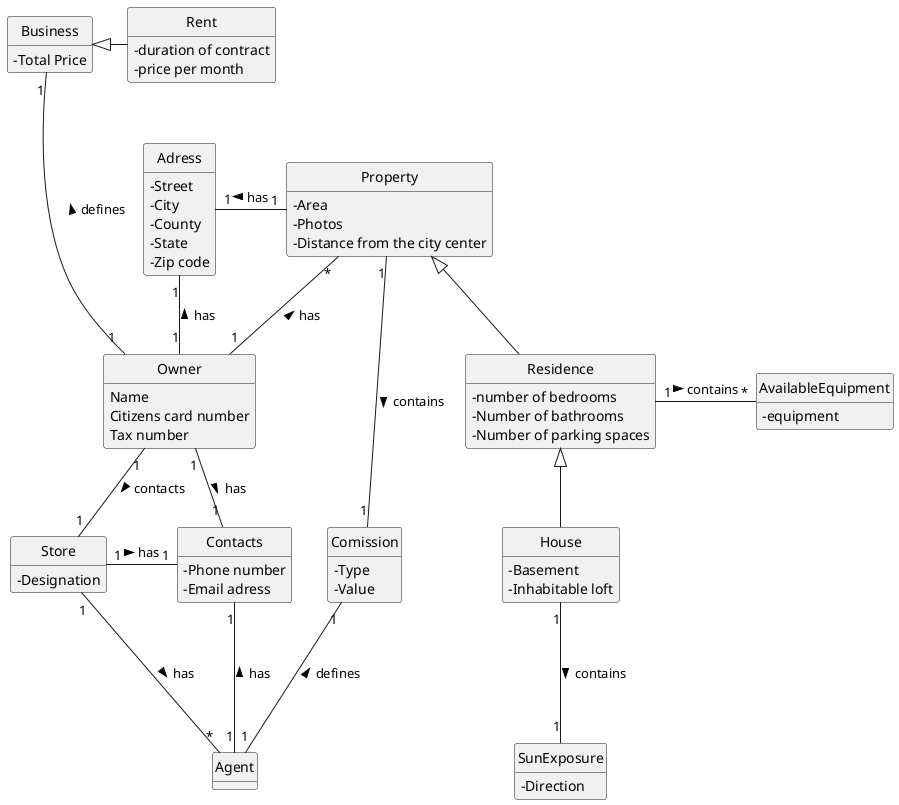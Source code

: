 @startuml
skinparam groupInheritance 2
skinparam monochrome true
skinparam packageStyle rectangle
skinparam shadowing false
skinparam classAttributeIconSize 0
hide circle
hide methods

class Property

class House

class Residence

class Adress

class Contacts

class Owner

class Comission

class Agent

class Business

class AvailableEquipment

class Rent

class SunExposure

class Store

class AvailableEquipment{
- equipment
}

Class Contacts{
- Phone number
- Email adress 
}

class Owner {
Name
Citizens card number
Tax number
}

class Rent{
- duration of contract
- price per month
}


class Business{
- Total Price
}

class Residence{
- number of bedrooms
- Number of bathrooms
- Number of parking spaces
 }

class Store{
- Designation

}

class Property {
- Area
- Photos
- Distance from the city center
}

class House {
- Basement
- Inhabitable loft
}

class SunExposure {
- Direction
}

class Adress {
- Street
- City
- County
- State
- Zip code
}

class Comission{
-Type
-Value
}

Residence <|-- House
Property <|-- Residence
SunExposure "1" -up-- "1" House: contains <
Adress "1" -right-- "1" Property: has <
Adress "1" -right-- "1" Owner: has <
Owner "1" -left-- "*" Property: has >
Owner "1" -- "1" Store: contacts >
Agent "*" -up-- "1" Store: has <
Comission "1" -down-- "1" Agent: defines <
Comission "1" -up-- "1" Property: contains <
Owner "1" -up-- "1" Business: defines >
AvailableEquipment "*" -left-- "1" Residence: contains <
Business <|-right- Rent
Owner "1" -right-- "1" Contacts: has >
Store "1" -right-- "1" Contacts: has >
Agent "1" -up-- "1" Contacts: has >


@enduml